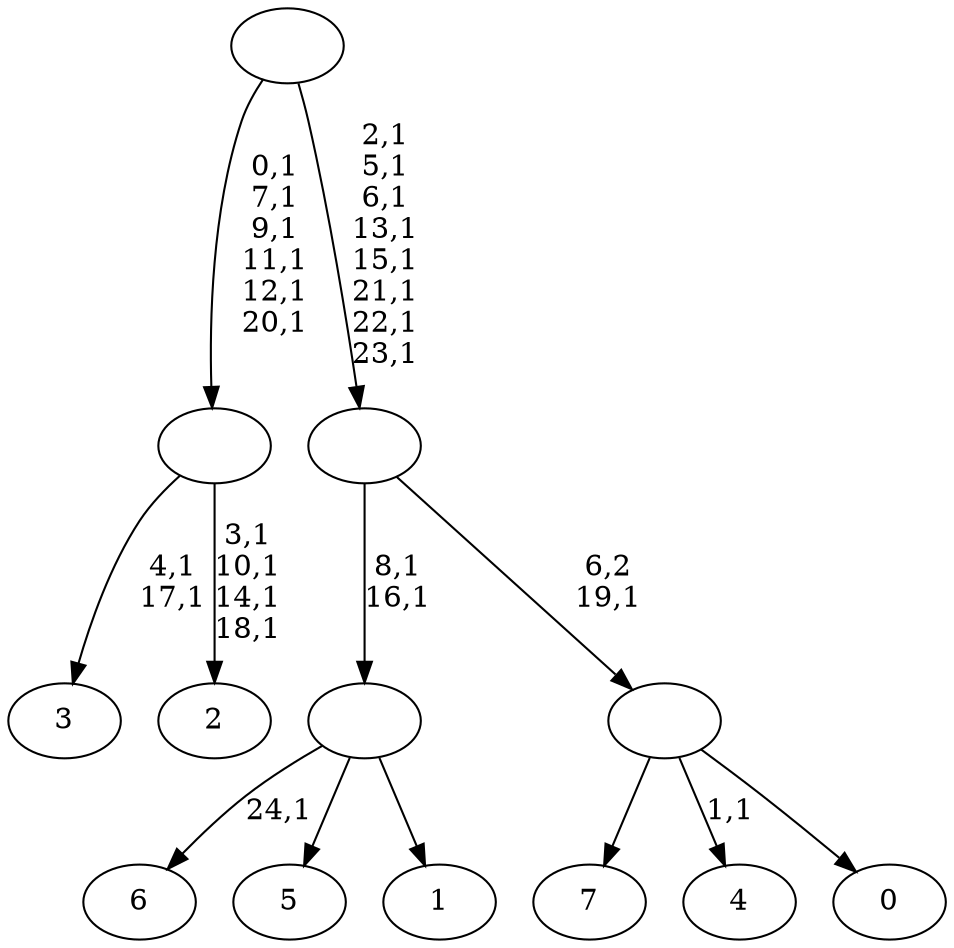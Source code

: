 digraph T {
	33 [label="7"]
	32 [label="6"]
	30 [label="5"]
	29 [label="4"]
	27 [label="3"]
	24 [label="2"]
	19 [label=""]
	13 [label="1"]
	12 [label=""]
	10 [label="0"]
	9 [label=""]
	8 [label=""]
	0 [label=""]
	19 -> 24 [label="3,1\n10,1\n14,1\n18,1"]
	19 -> 27 [label="4,1\n17,1"]
	12 -> 32 [label="24,1"]
	12 -> 30 [label=""]
	12 -> 13 [label=""]
	9 -> 29 [label="1,1"]
	9 -> 33 [label=""]
	9 -> 10 [label=""]
	8 -> 12 [label="8,1\n16,1"]
	8 -> 9 [label="6,2\n19,1"]
	0 -> 8 [label="2,1\n5,1\n6,1\n13,1\n15,1\n21,1\n22,1\n23,1"]
	0 -> 19 [label="0,1\n7,1\n9,1\n11,1\n12,1\n20,1"]
}
